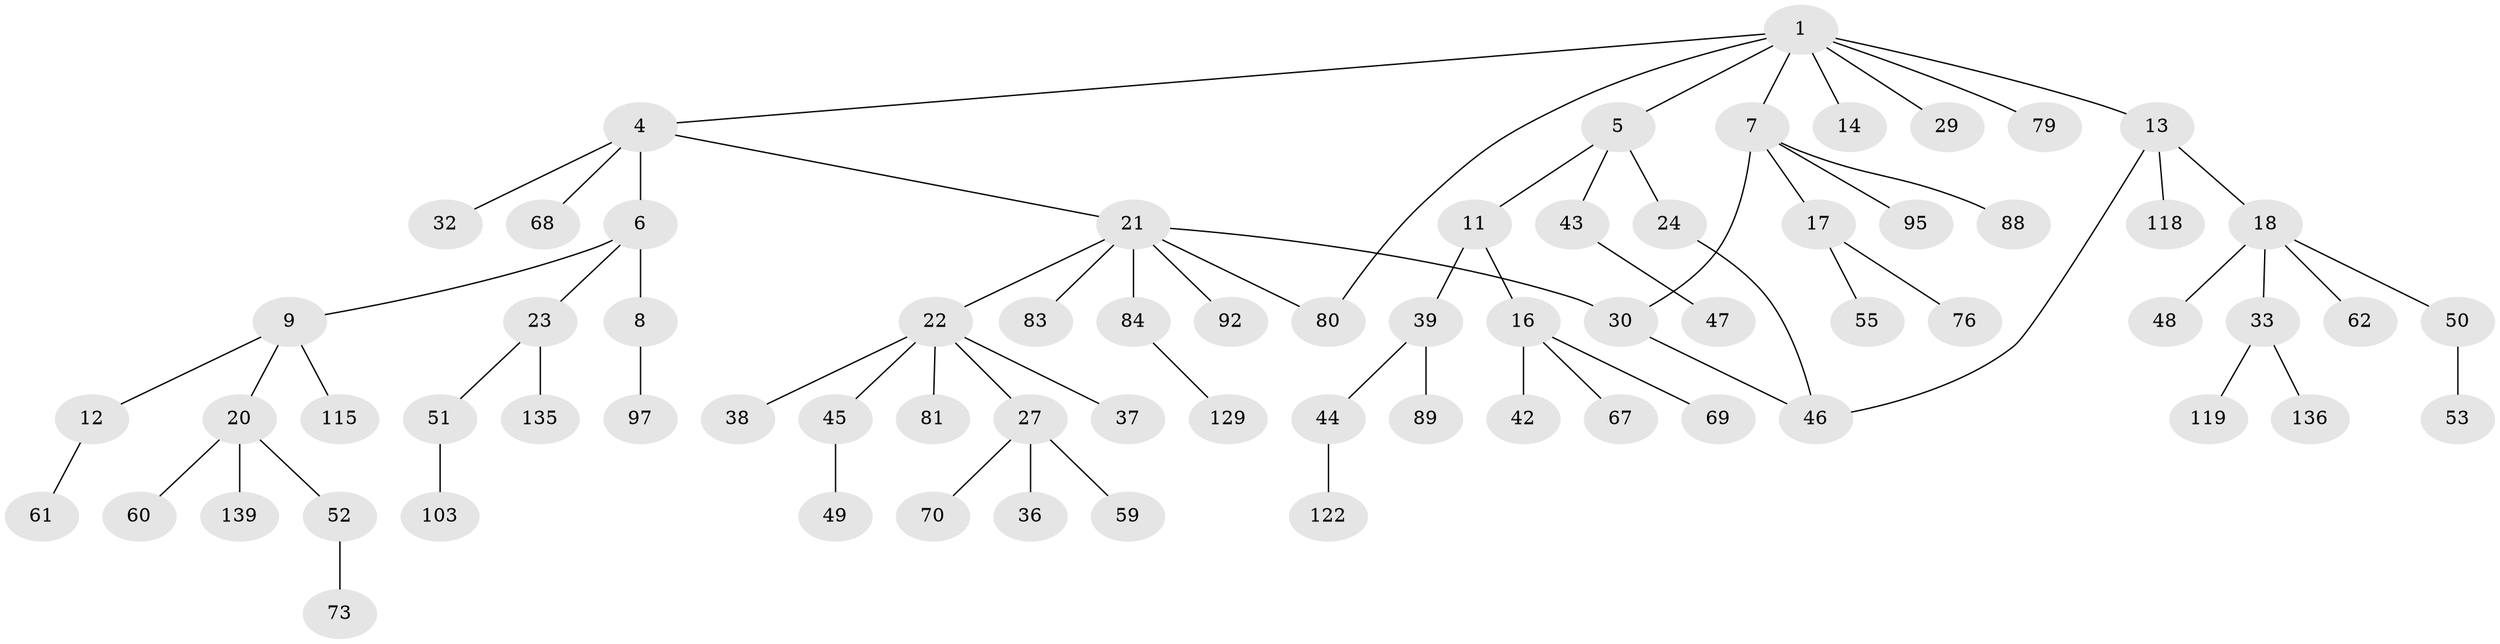 // original degree distribution, {6: 0.02127659574468085, 2: 0.2695035460992908, 4: 0.09929078014184398, 5: 0.014184397163120567, 3: 0.15602836879432624, 1: 0.4397163120567376}
// Generated by graph-tools (version 1.1) at 2025/13/03/09/25 04:13:18]
// undirected, 70 vertices, 73 edges
graph export_dot {
graph [start="1"]
  node [color=gray90,style=filled];
  1 [super="+3+2"];
  4;
  5;
  6;
  7 [super="+10"];
  8 [super="+40"];
  9;
  11;
  12;
  13;
  14 [super="+34"];
  16 [super="+19"];
  17 [super="+66+77"];
  18 [super="+26"];
  20 [super="+25"];
  21 [super="+28+71+87"];
  22 [super="+41+31"];
  23 [super="+65"];
  24;
  27 [super="+56+107"];
  29;
  30 [super="+64"];
  32 [super="+72"];
  33 [super="+117+91+99"];
  36 [super="+98+78"];
  37;
  38;
  39;
  42 [super="+121"];
  43;
  44;
  45;
  46 [super="+57"];
  47;
  48;
  49;
  50 [super="+94+120"];
  51 [super="+134+138+102"];
  52 [super="+63"];
  53;
  55 [super="+116"];
  59 [super="+106"];
  60 [super="+96+140"];
  61;
  62 [super="+90"];
  67;
  68 [super="+75"];
  69 [super="+100"];
  70 [super="+93"];
  73 [super="+74"];
  76;
  79;
  80 [super="+86"];
  81;
  83;
  84;
  88;
  89 [super="+114+111"];
  92;
  95;
  97;
  103;
  115;
  118;
  119;
  122;
  129;
  135;
  136 [super="+137"];
  139;
  1 -- 13;
  1 -- 14;
  1 -- 29;
  1 -- 79;
  1 -- 80;
  1 -- 4;
  1 -- 7;
  1 -- 5;
  4 -- 6;
  4 -- 21;
  4 -- 32;
  4 -- 68;
  5 -- 11;
  5 -- 24;
  5 -- 43;
  6 -- 8;
  6 -- 9;
  6 -- 23;
  7 -- 17;
  7 -- 30;
  7 -- 88;
  7 -- 95;
  8 -- 97;
  9 -- 12;
  9 -- 20;
  9 -- 115;
  11 -- 16;
  11 -- 39;
  12 -- 61;
  13 -- 18;
  13 -- 118;
  13 -- 46;
  16 -- 67;
  16 -- 42;
  16 -- 69;
  17 -- 55;
  17 -- 76;
  18 -- 33;
  18 -- 48;
  18 -- 50;
  18 -- 62;
  20 -- 139;
  20 -- 52;
  20 -- 60;
  21 -- 22;
  21 -- 83;
  21 -- 84;
  21 -- 30;
  21 -- 92;
  21 -- 80;
  22 -- 27;
  22 -- 81;
  22 -- 45;
  22 -- 38;
  22 -- 37;
  23 -- 51;
  23 -- 135;
  24 -- 46;
  27 -- 36;
  27 -- 59;
  27 -- 70;
  30 -- 46;
  33 -- 136;
  33 -- 119;
  39 -- 44;
  39 -- 89;
  43 -- 47;
  44 -- 122;
  45 -- 49;
  50 -- 53;
  51 -- 103;
  52 -- 73;
  84 -- 129;
}
